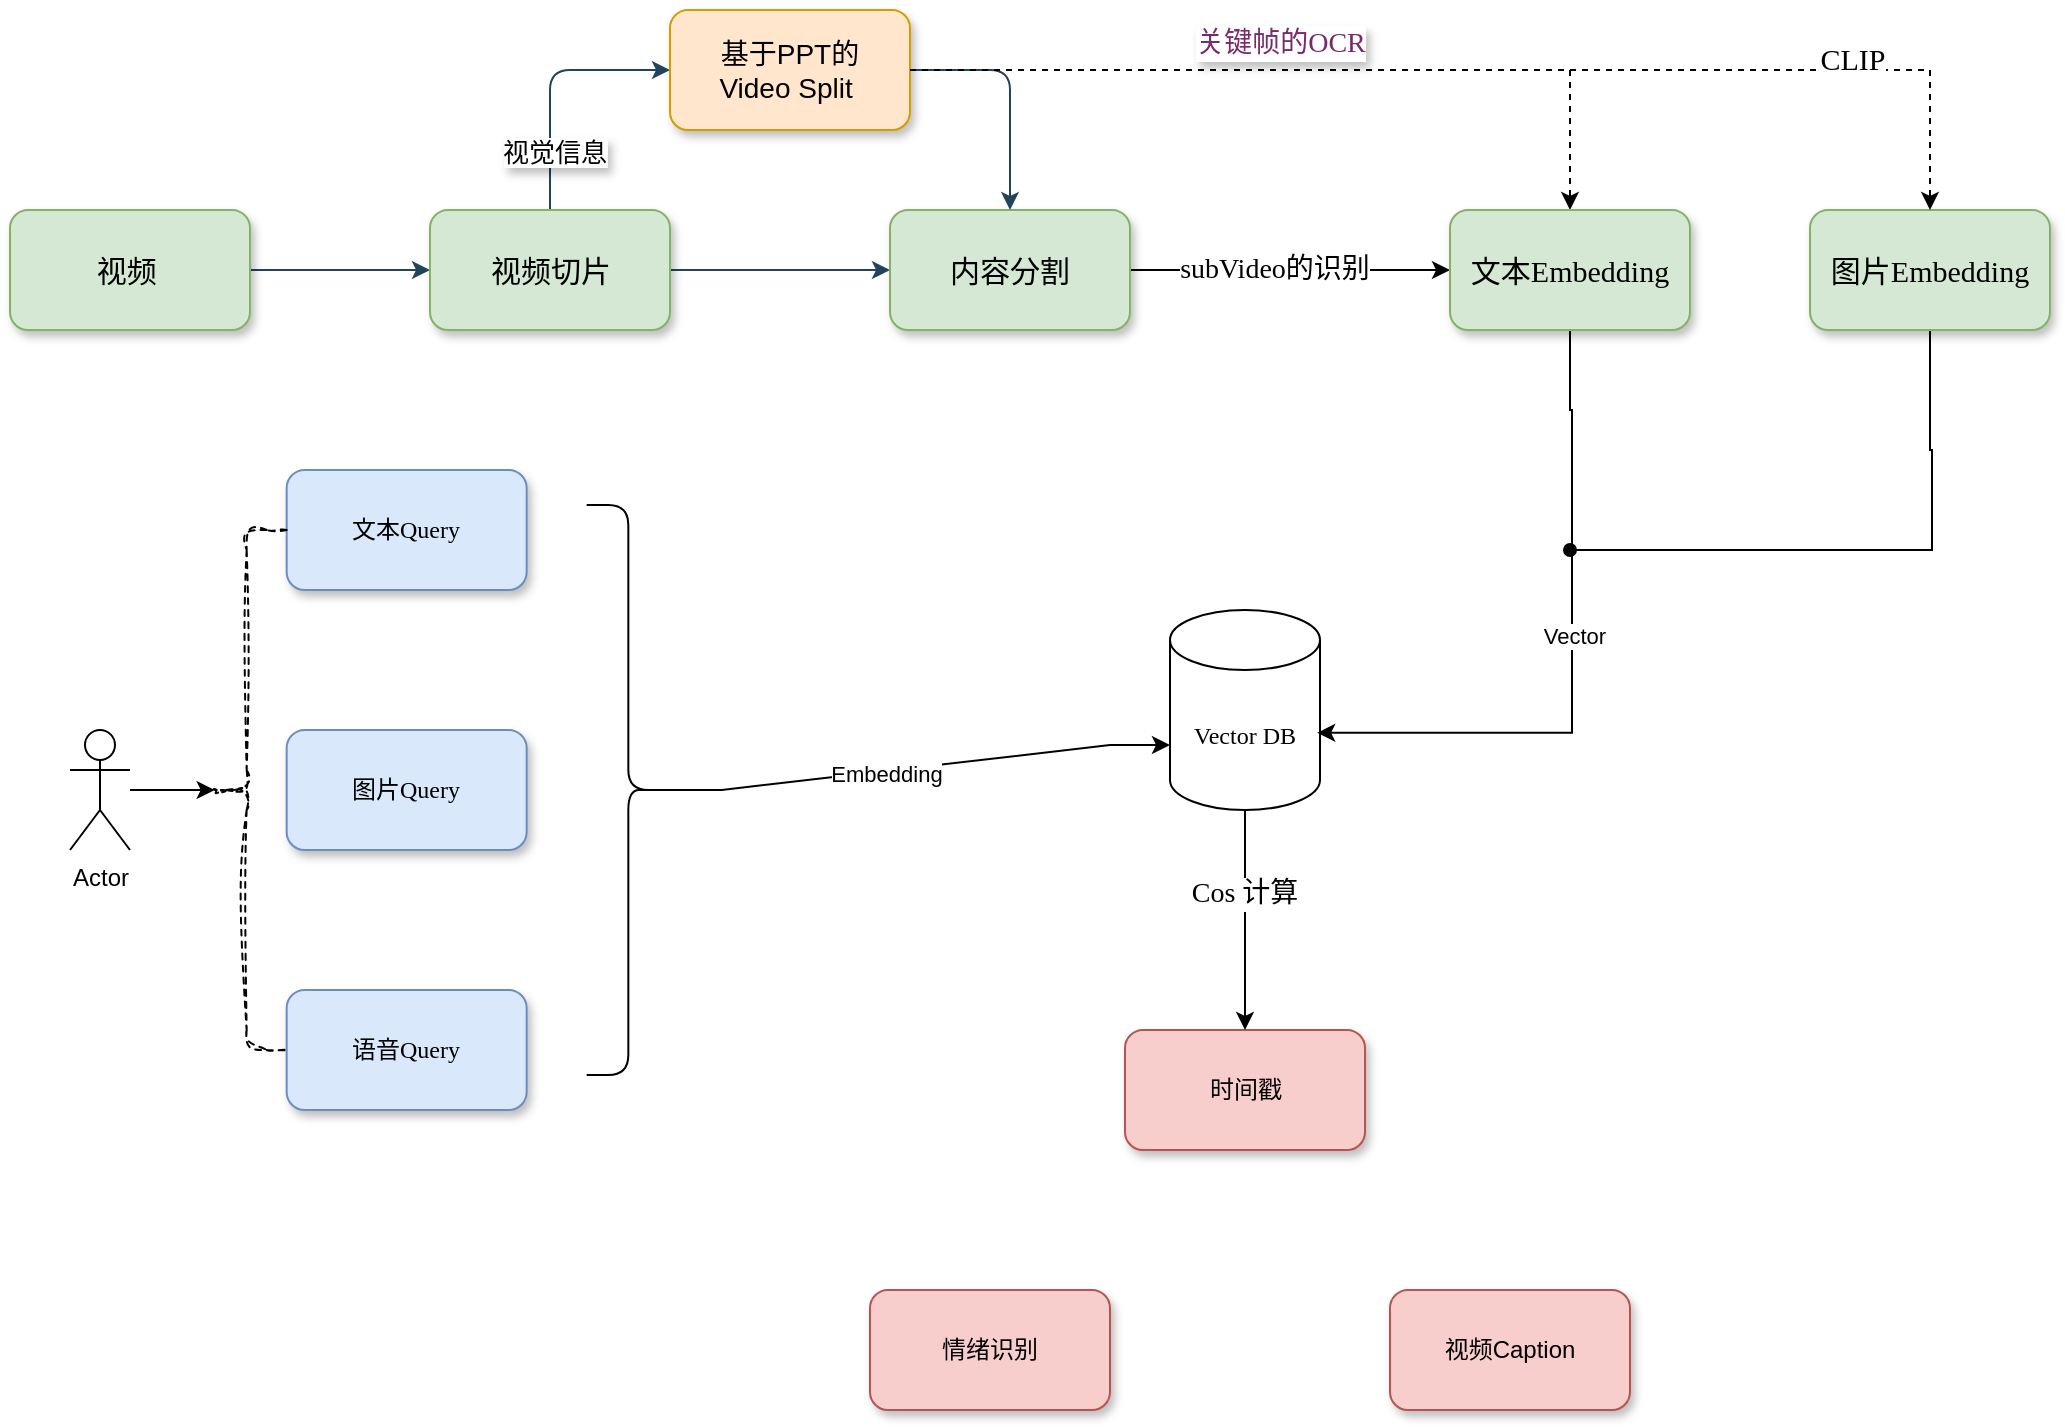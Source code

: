<mxfile version="24.2.8" type="github">
  <diagram name="Page-1" id="05_qrIEIQOvFknr4RdYY">
    <mxGraphModel dx="1036" dy="527" grid="1" gridSize="10" guides="1" tooltips="1" connect="1" arrows="1" fold="1" page="1" pageScale="1" pageWidth="1169" pageHeight="827" background="none" math="0" shadow="0">
      <root>
        <mxCell id="0" />
        <mxCell id="1" parent="0" />
        <mxCell id="qx2lQG8inNgRZtBNaHFF-1" style="edgeStyle=orthogonalEdgeStyle;rounded=1;orthogonalLoop=1;jettySize=auto;html=1;exitX=1;exitY=0.5;exitDx=0;exitDy=0;labelBackgroundColor=none;strokeColor=#23445D;fontColor=default;" parent="1" source="qx2lQG8inNgRZtBNaHFF-2" target="qx2lQG8inNgRZtBNaHFF-5" edge="1">
          <mxGeometry relative="1" as="geometry" />
        </mxCell>
        <mxCell id="qx2lQG8inNgRZtBNaHFF-2" value="视频&lt;span style=&quot;white-space: pre; font-size: 15px;&quot;&gt;&#x9;&lt;/span&gt;" style="rounded=1;whiteSpace=wrap;html=1;shadow=1;labelBackgroundColor=none;fillColor=#d5e8d4;strokeColor=#82b366;fontSize=15;" parent="1" vertex="1">
          <mxGeometry x="90" y="140" width="120" height="60" as="geometry" />
        </mxCell>
        <mxCell id="qx2lQG8inNgRZtBNaHFF-3" style="edgeStyle=orthogonalEdgeStyle;rounded=1;orthogonalLoop=1;jettySize=auto;html=1;exitX=1;exitY=0.5;exitDx=0;exitDy=0;labelBackgroundColor=none;strokeColor=#23445D;fontColor=default;" parent="1" source="qx2lQG8inNgRZtBNaHFF-5" target="qx2lQG8inNgRZtBNaHFF-7" edge="1">
          <mxGeometry relative="1" as="geometry" />
        </mxCell>
        <mxCell id="qx2lQG8inNgRZtBNaHFF-4" style="edgeStyle=orthogonalEdgeStyle;rounded=1;orthogonalLoop=1;jettySize=auto;html=1;exitX=0.5;exitY=0;exitDx=0;exitDy=0;entryX=0;entryY=0.5;entryDx=0;entryDy=0;labelBackgroundColor=none;strokeColor=#23445D;fontColor=default;" parent="1" source="qx2lQG8inNgRZtBNaHFF-5" target="qx2lQG8inNgRZtBNaHFF-9" edge="1">
          <mxGeometry relative="1" as="geometry" />
        </mxCell>
        <mxCell id="qx2lQG8inNgRZtBNaHFF-37" value="视觉信息" style="edgeLabel;html=1;align=center;verticalAlign=middle;resizable=0;points=[];fontSize=13;fontFamily=Comic Sans MS;textShadow=1;" parent="qx2lQG8inNgRZtBNaHFF-4" vertex="1" connectable="0">
          <mxGeometry x="-0.548" y="-2" relative="1" as="geometry">
            <mxPoint as="offset" />
          </mxGeometry>
        </mxCell>
        <mxCell id="qx2lQG8inNgRZtBNaHFF-5" value="视频切片" style="rounded=1;html=1;shadow=1;labelBackgroundColor=none;fillColor=#d5e8d4;strokeColor=#82b366;fontSize=15;" parent="1" vertex="1">
          <mxGeometry x="300" y="140" width="120" height="60" as="geometry" />
        </mxCell>
        <mxCell id="qx2lQG8inNgRZtBNaHFF-38" style="edgeStyle=orthogonalEdgeStyle;rounded=0;orthogonalLoop=1;jettySize=auto;html=1;exitX=1;exitY=0.5;exitDx=0;exitDy=0;" parent="1" source="qx2lQG8inNgRZtBNaHFF-7" target="qx2lQG8inNgRZtBNaHFF-36" edge="1">
          <mxGeometry relative="1" as="geometry" />
        </mxCell>
        <mxCell id="qx2lQG8inNgRZtBNaHFF-45" value="subVideo的识别" style="edgeLabel;html=1;align=center;verticalAlign=middle;resizable=0;points=[];fontSize=14;fontFamily=Comic Sans MS;" parent="qx2lQG8inNgRZtBNaHFF-38" vertex="1" connectable="0">
          <mxGeometry x="-0.101" relative="1" as="geometry">
            <mxPoint as="offset" />
          </mxGeometry>
        </mxCell>
        <mxCell id="qx2lQG8inNgRZtBNaHFF-7" value="内容分割" style="rounded=1;whiteSpace=wrap;html=1;shadow=1;labelBackgroundColor=none;fillColor=#d5e8d4;strokeColor=#82b366;fontSize=15;" parent="1" vertex="1">
          <mxGeometry x="530" y="140" width="120" height="60" as="geometry" />
        </mxCell>
        <mxCell id="qx2lQG8inNgRZtBNaHFF-8" style="edgeStyle=orthogonalEdgeStyle;rounded=1;orthogonalLoop=1;jettySize=auto;html=1;exitX=1;exitY=0.5;exitDx=0;exitDy=0;entryX=0.5;entryY=0;entryDx=0;entryDy=0;labelBackgroundColor=none;strokeColor=#23445D;fontColor=default;" parent="1" source="qx2lQG8inNgRZtBNaHFF-9" target="qx2lQG8inNgRZtBNaHFF-7" edge="1">
          <mxGeometry relative="1" as="geometry" />
        </mxCell>
        <mxCell id="qx2lQG8inNgRZtBNaHFF-39" style="edgeStyle=orthogonalEdgeStyle;rounded=0;orthogonalLoop=1;jettySize=auto;html=1;exitX=1;exitY=0.5;exitDx=0;exitDy=0;entryX=0.5;entryY=0;entryDx=0;entryDy=0;dashed=1;" parent="1" source="qx2lQG8inNgRZtBNaHFF-9" target="qx2lQG8inNgRZtBNaHFF-36" edge="1">
          <mxGeometry relative="1" as="geometry" />
        </mxCell>
        <mxCell id="qx2lQG8inNgRZtBNaHFF-40" value="关键帧的&lt;font face=&quot;Comic Sans MS&quot; style=&quot;font-size: 14px;&quot;&gt;OCR&lt;/font&gt;" style="edgeLabel;align=center;verticalAlign=bottom;resizable=0;points=[];fontSize=14;fontColor=#792a6a;labelBorderColor=none;textShadow=1;html=1;labelPosition=center;verticalLabelPosition=top;" parent="qx2lQG8inNgRZtBNaHFF-39" vertex="1" connectable="0">
          <mxGeometry x="-0.076" y="3" relative="1" as="geometry">
            <mxPoint as="offset" />
          </mxGeometry>
        </mxCell>
        <mxCell id="qx2lQG8inNgRZtBNaHFF-9" value="基于PPT的&lt;div style=&quot;font-size: 14px;&quot;&gt;Video Split&amp;nbsp;&lt;/div&gt;" style="rounded=1;whiteSpace=wrap;html=1;shadow=1;labelBackgroundColor=none;fillColor=#ffe6cc;strokeColor=#d79b00;fontSize=14;" parent="1" vertex="1">
          <mxGeometry x="420" y="40" width="120" height="60" as="geometry" />
        </mxCell>
        <mxCell id="qx2lQG8inNgRZtBNaHFF-25" value="文本Query" style="rounded=1;whiteSpace=wrap;html=1;shadow=1;labelBackgroundColor=none;fillColor=#dae8fc;strokeColor=#6c8ebf;fontFamily=Comic Sans MS;" parent="1" vertex="1">
          <mxGeometry x="228.33" y="270" width="120" height="60" as="geometry" />
        </mxCell>
        <mxCell id="qx2lQG8inNgRZtBNaHFF-26" value="时间戳" style="rounded=1;whiteSpace=wrap;html=1;shadow=1;labelBackgroundColor=none;fillColor=#f8cecc;strokeColor=#b85450;" parent="1" vertex="1">
          <mxGeometry x="647.5" y="550" width="120" height="60" as="geometry" />
        </mxCell>
        <mxCell id="qx2lQG8inNgRZtBNaHFF-56" style="edgeStyle=orthogonalEdgeStyle;rounded=0;orthogonalLoop=1;jettySize=auto;html=1;entryX=0.5;entryY=0;entryDx=0;entryDy=0;" parent="1" source="qx2lQG8inNgRZtBNaHFF-34" target="qx2lQG8inNgRZtBNaHFF-26" edge="1">
          <mxGeometry relative="1" as="geometry" />
        </mxCell>
        <mxCell id="qx2lQG8inNgRZtBNaHFF-57" value="Cos 计算" style="edgeLabel;html=1;align=center;verticalAlign=middle;resizable=0;points=[];fontFamily=Comic Sans MS;fontSize=14;" parent="qx2lQG8inNgRZtBNaHFF-56" vertex="1" connectable="0">
          <mxGeometry x="-0.24" y="-1" relative="1" as="geometry">
            <mxPoint as="offset" />
          </mxGeometry>
        </mxCell>
        <mxCell id="qx2lQG8inNgRZtBNaHFF-34" value="&lt;font face=&quot;Comic Sans MS&quot;&gt;Vector DB&lt;/font&gt;" style="shape=cylinder3;whiteSpace=wrap;html=1;boundedLbl=1;backgroundOutline=1;size=15;" parent="1" vertex="1">
          <mxGeometry x="670" y="340" width="75" height="100" as="geometry" />
        </mxCell>
        <mxCell id="34lqFkvomcDJ_T_kLayH-15" value="" style="edgeStyle=orthogonalEdgeStyle;rounded=0;orthogonalLoop=1;jettySize=auto;html=1;entryX=0.981;entryY=0.614;entryDx=0;entryDy=0;entryPerimeter=0;" edge="1" parent="1" source="qx2lQG8inNgRZtBNaHFF-36" target="qx2lQG8inNgRZtBNaHFF-34">
          <mxGeometry relative="1" as="geometry">
            <mxPoint x="870" y="280" as="targetPoint" />
            <Array as="points">
              <mxPoint x="870" y="240" />
              <mxPoint x="871" y="240" />
              <mxPoint x="871" y="401" />
            </Array>
          </mxGeometry>
        </mxCell>
        <mxCell id="34lqFkvomcDJ_T_kLayH-17" value="Vector" style="edgeLabel;html=1;align=center;verticalAlign=middle;resizable=0;points=[];" vertex="1" connectable="0" parent="34lqFkvomcDJ_T_kLayH-15">
          <mxGeometry x="-0.069" y="1" relative="1" as="geometry">
            <mxPoint as="offset" />
          </mxGeometry>
        </mxCell>
        <mxCell id="qx2lQG8inNgRZtBNaHFF-36" value="文本Embedding" style="rounded=1;whiteSpace=wrap;html=1;shadow=1;labelBackgroundColor=none;fillColor=#d5e8d4;strokeColor=#82b366;fontSize=15;fontFamily=Comic Sans MS;" parent="1" vertex="1">
          <mxGeometry x="810" y="140" width="120" height="60" as="geometry" />
        </mxCell>
        <mxCell id="qx2lQG8inNgRZtBNaHFF-53" value="Actor" style="shape=umlActor;verticalLabelPosition=bottom;verticalAlign=top;html=1;outlineConnect=0;" parent="1" vertex="1">
          <mxGeometry x="120" y="400" width="30" height="60" as="geometry" />
        </mxCell>
        <mxCell id="qx2lQG8inNgRZtBNaHFF-58" value="语音Query" style="rounded=1;whiteSpace=wrap;html=1;shadow=1;labelBackgroundColor=none;fillColor=#dae8fc;strokeColor=#6c8ebf;fontFamily=Comic Sans MS;" parent="1" vertex="1">
          <mxGeometry x="228.33" y="530" width="120" height="60" as="geometry" />
        </mxCell>
        <mxCell id="qx2lQG8inNgRZtBNaHFF-59" value="图片Query" style="rounded=1;whiteSpace=wrap;html=1;shadow=1;labelBackgroundColor=none;fillColor=#dae8fc;strokeColor=#6c8ebf;fontFamily=Comic Sans MS;" parent="1" vertex="1">
          <mxGeometry x="228.33" y="400" width="120" height="60" as="geometry" />
        </mxCell>
        <mxCell id="qx2lQG8inNgRZtBNaHFF-65" value="" style="shape=curlyBracket;whiteSpace=wrap;html=1;rounded=1;labelPosition=left;verticalLabelPosition=middle;align=right;verticalAlign=middle;labelBackgroundColor=none;labelBorderColor=none;textShadow=0;sketch=1;curveFitting=1;jiggle=2;gradientColor=none;dashed=1;shadow=0;fillStyle=zigzag;" parent="1" vertex="1">
          <mxGeometry x="188.33" y="300" width="40" height="260" as="geometry" />
        </mxCell>
        <mxCell id="34lqFkvomcDJ_T_kLayH-16" style="edgeStyle=orthogonalEdgeStyle;rounded=0;orthogonalLoop=1;jettySize=auto;html=1;endArrow=oval;endFill=1;" edge="1" parent="1" source="34lqFkvomcDJ_T_kLayH-3">
          <mxGeometry relative="1" as="geometry">
            <mxPoint x="870" y="310" as="targetPoint" />
            <Array as="points">
              <mxPoint x="1050" y="260" />
              <mxPoint x="1051" y="260" />
            </Array>
          </mxGeometry>
        </mxCell>
        <mxCell id="34lqFkvomcDJ_T_kLayH-3" value="图片Embedding" style="rounded=1;whiteSpace=wrap;html=1;shadow=1;labelBackgroundColor=none;fillColor=#d5e8d4;strokeColor=#82b366;fontSize=15;fontFamily=Comic Sans MS;" vertex="1" parent="1">
          <mxGeometry x="990" y="140" width="120" height="60" as="geometry" />
        </mxCell>
        <mxCell id="34lqFkvomcDJ_T_kLayH-4" style="edgeStyle=orthogonalEdgeStyle;rounded=0;orthogonalLoop=1;jettySize=auto;html=1;dashed=1;" edge="1" parent="1" source="qx2lQG8inNgRZtBNaHFF-9" target="34lqFkvomcDJ_T_kLayH-3">
          <mxGeometry relative="1" as="geometry" />
        </mxCell>
        <mxCell id="34lqFkvomcDJ_T_kLayH-5" value="&lt;font style=&quot;font-size: 15px;&quot;&gt;CLIP&lt;/font&gt;&lt;div style=&quot;font-size: 15px;&quot;&gt;&lt;br style=&quot;font-size: 15px;&quot;&gt;&lt;/div&gt;" style="edgeLabel;html=1;align=center;verticalAlign=middle;resizable=0;points=[];fontFamily=Comic Sans MS;fontSize=15;" vertex="1" connectable="0" parent="34lqFkvomcDJ_T_kLayH-4">
          <mxGeometry x="0.622" y="-3" relative="1" as="geometry">
            <mxPoint as="offset" />
          </mxGeometry>
        </mxCell>
        <mxCell id="34lqFkvomcDJ_T_kLayH-6" value="" style="shape=curlyBracket;whiteSpace=wrap;html=1;rounded=1;flipH=1;labelPosition=right;verticalLabelPosition=middle;align=left;verticalAlign=middle;" vertex="1" parent="1">
          <mxGeometry x="378.33" y="287.5" width="41.67" height="285" as="geometry" />
        </mxCell>
        <mxCell id="34lqFkvomcDJ_T_kLayH-7" style="edgeStyle=entityRelationEdgeStyle;rounded=0;orthogonalLoop=1;jettySize=auto;html=1;exitX=0.1;exitY=0.5;exitDx=0;exitDy=0;exitPerimeter=0;entryX=0;entryY=0;entryDx=0;entryDy=67.5;entryPerimeter=0;elbow=vertical;" edge="1" parent="1" source="34lqFkvomcDJ_T_kLayH-6" target="qx2lQG8inNgRZtBNaHFF-34">
          <mxGeometry relative="1" as="geometry" />
        </mxCell>
        <mxCell id="34lqFkvomcDJ_T_kLayH-8" value="Embedding" style="edgeLabel;html=1;align=center;verticalAlign=middle;resizable=0;points=[];" vertex="1" connectable="0" parent="34lqFkvomcDJ_T_kLayH-7">
          <mxGeometry x="-0.119" y="-1" relative="1" as="geometry">
            <mxPoint as="offset" />
          </mxGeometry>
        </mxCell>
        <mxCell id="34lqFkvomcDJ_T_kLayH-9" value="情绪识别" style="rounded=1;whiteSpace=wrap;html=1;shadow=1;labelBackgroundColor=none;fillColor=#f8cecc;strokeColor=#b85450;" vertex="1" parent="1">
          <mxGeometry x="520" y="680" width="120" height="60" as="geometry" />
        </mxCell>
        <mxCell id="34lqFkvomcDJ_T_kLayH-10" value="视频Caption" style="rounded=1;whiteSpace=wrap;html=1;shadow=1;labelBackgroundColor=none;fillColor=#f8cecc;strokeColor=#b85450;" vertex="1" parent="1">
          <mxGeometry x="780" y="680" width="120" height="60" as="geometry" />
        </mxCell>
        <mxCell id="34lqFkvomcDJ_T_kLayH-18" style="edgeStyle=orthogonalEdgeStyle;rounded=0;orthogonalLoop=1;jettySize=auto;html=1;entryX=0.1;entryY=0.5;entryDx=0;entryDy=0;entryPerimeter=0;" edge="1" parent="1" source="qx2lQG8inNgRZtBNaHFF-53" target="qx2lQG8inNgRZtBNaHFF-65">
          <mxGeometry relative="1" as="geometry" />
        </mxCell>
      </root>
    </mxGraphModel>
  </diagram>
</mxfile>
